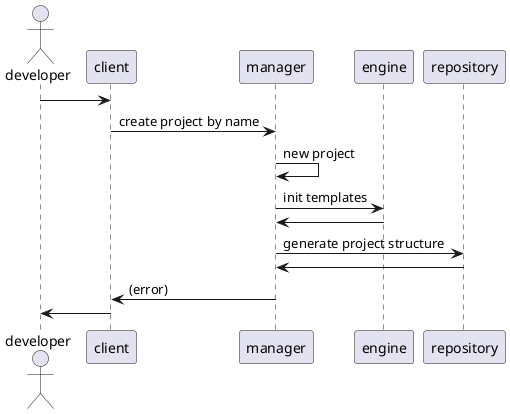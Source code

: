 @startuml createProject

actor "developer"

"developer" -> "client":
"client" -> "manager": create project by name
"manager" -> "manager": new project
"manager" -> "engine": init templates
"engine" -> "manager":
"manager" -> "repository": generate project structure
"repository" -> "manager":
"manager" -> "client": (error)
"client" -> "developer":

@enduml